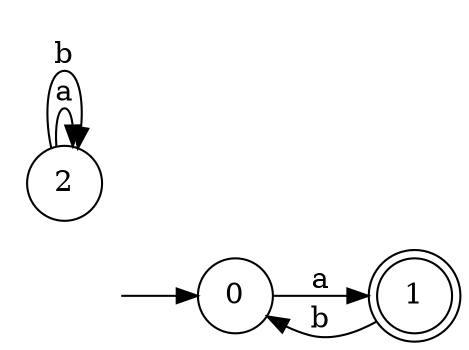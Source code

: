 digraph G {
    rankdir=LR;
    node [shape=circle];
    start [shape=none, label=""];
    "1" [shape=doublecircle];
    "0" -> "1" [label="a"];
    "1" -> "0" [label="b"];
    "2" -> "2" [label="a"];
    "2" -> "2" [label="b"];
    start -> "0";
}
